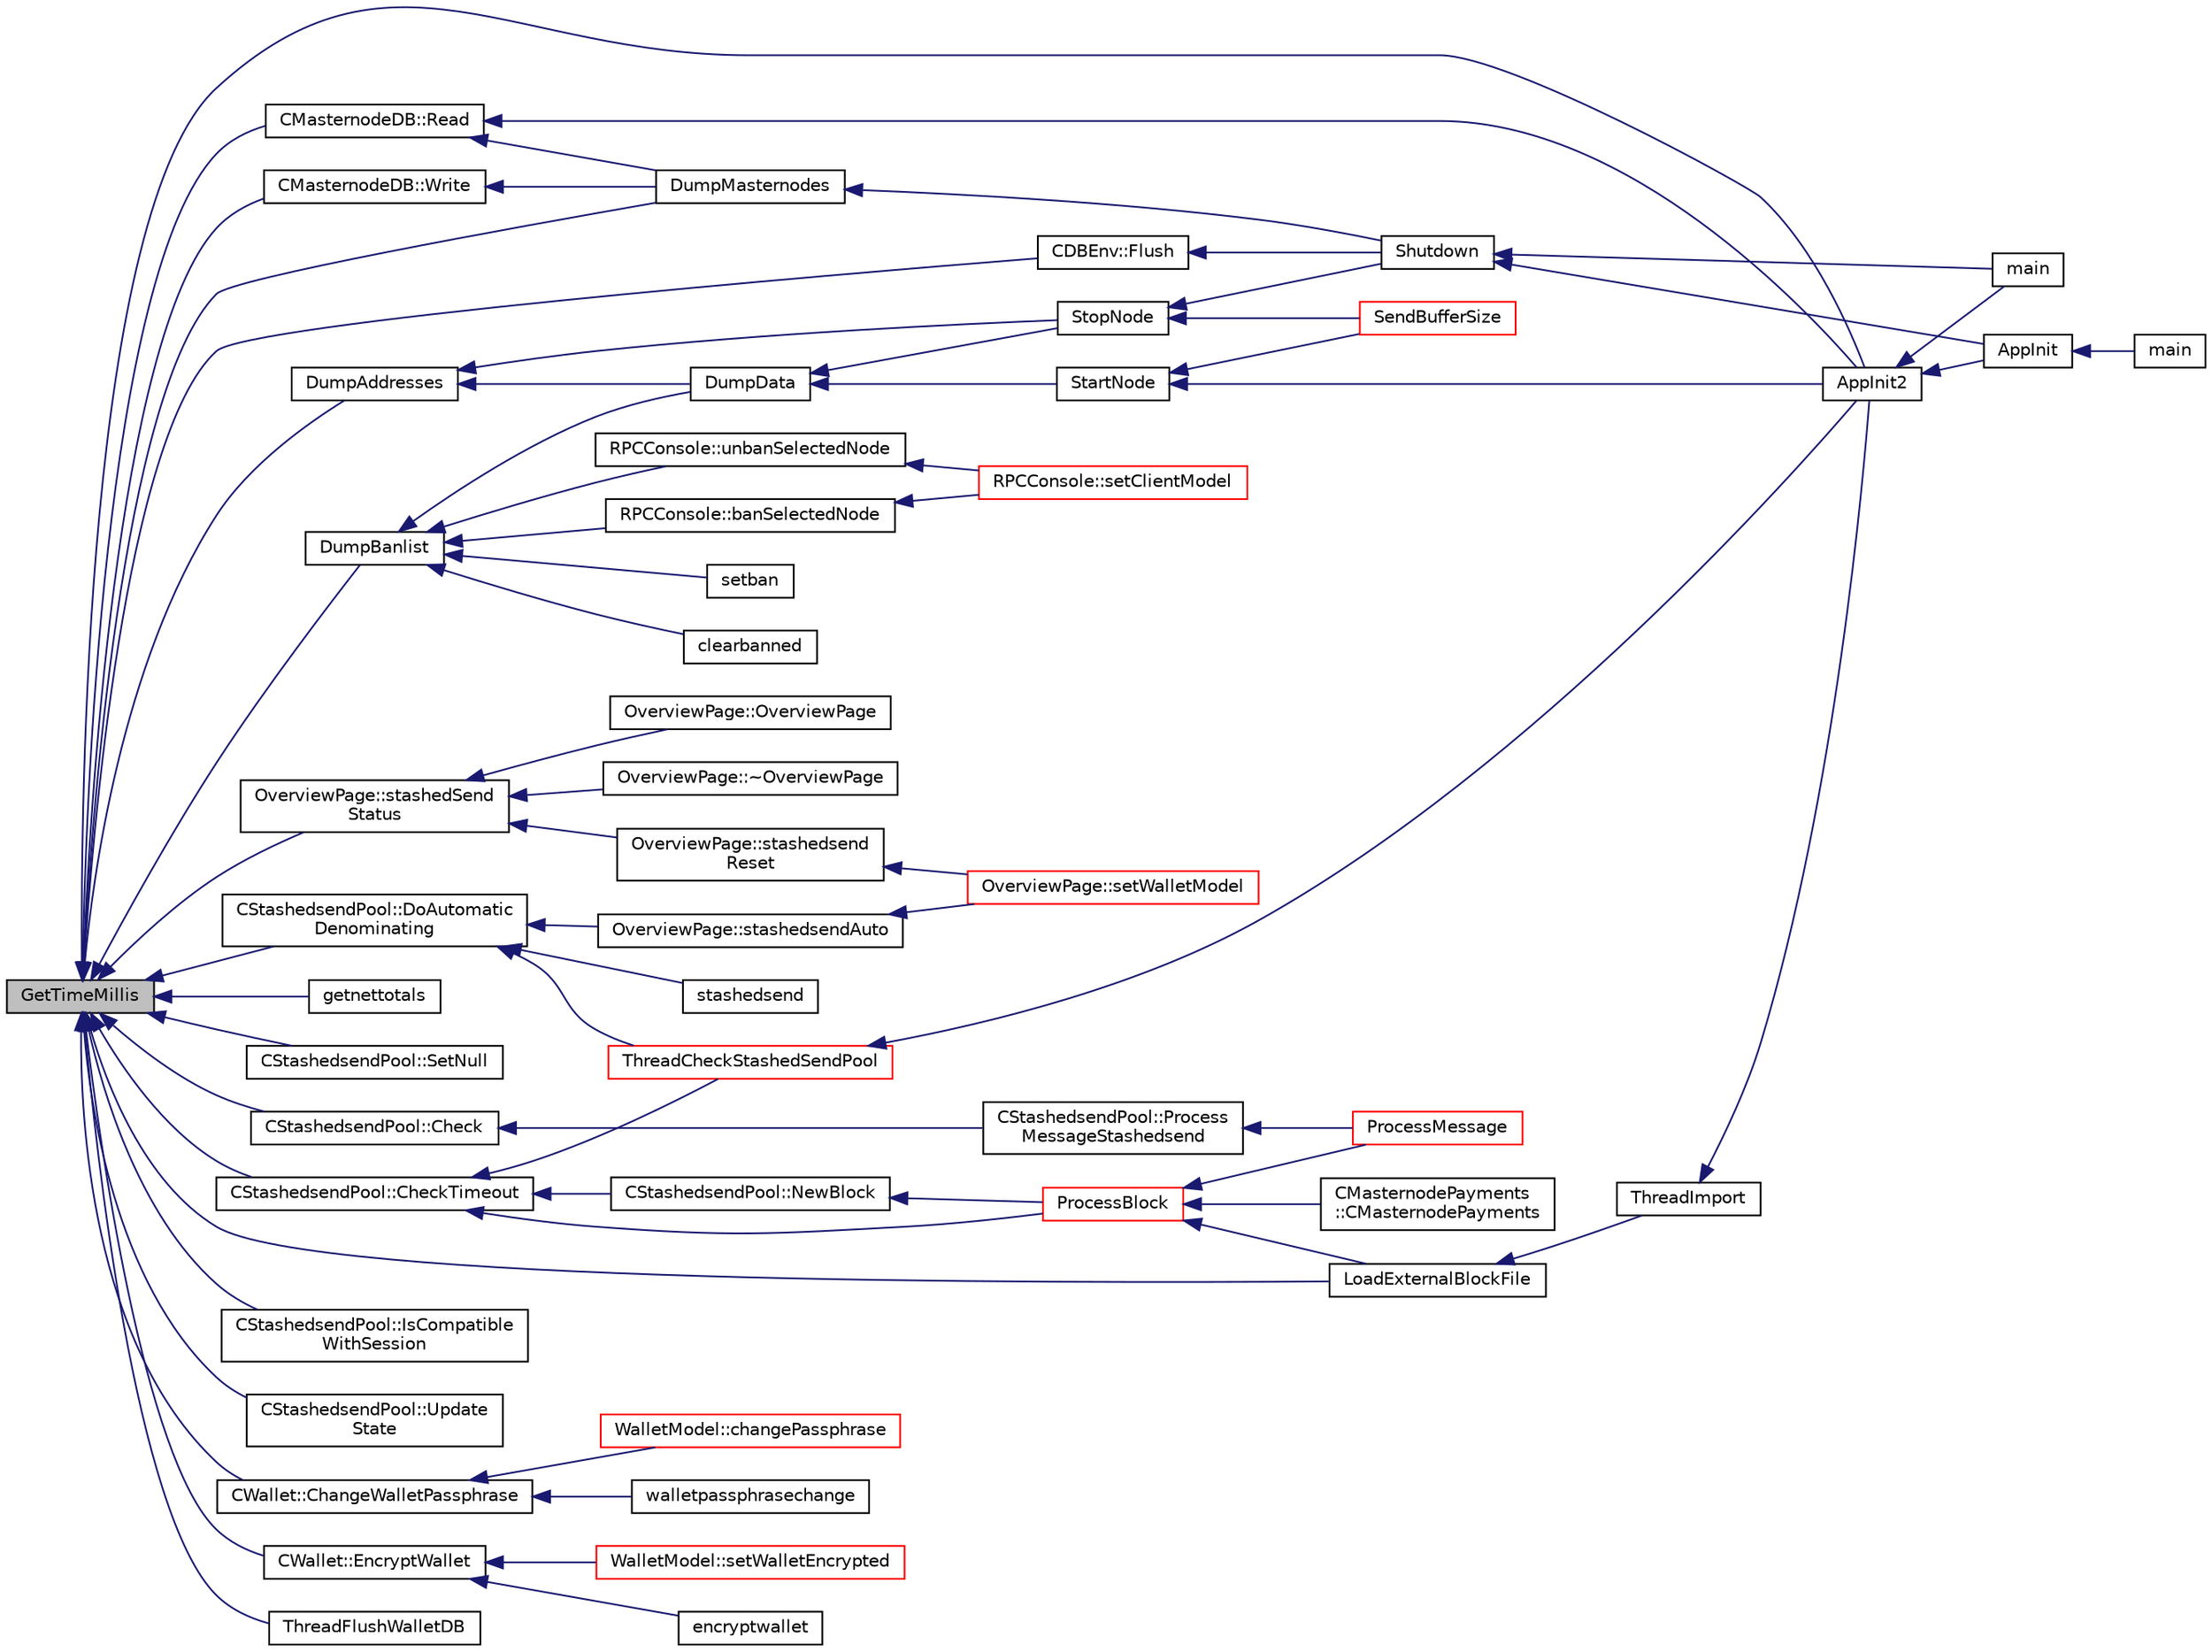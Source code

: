 digraph "GetTimeMillis"
{
  edge [fontname="Helvetica",fontsize="10",labelfontname="Helvetica",labelfontsize="10"];
  node [fontname="Helvetica",fontsize="10",shape=record];
  rankdir="LR";
  Node4211 [label="GetTimeMillis",height=0.2,width=0.4,color="black", fillcolor="grey75", style="filled", fontcolor="black"];
  Node4211 -> Node4212 [dir="back",color="midnightblue",fontsize="10",style="solid",fontname="Helvetica"];
  Node4212 [label="CDBEnv::Flush",height=0.2,width=0.4,color="black", fillcolor="white", style="filled",URL="$d5/dd2/class_c_d_b_env.html#a09c5850b88919553a8db416ce288ff1a"];
  Node4212 -> Node4213 [dir="back",color="midnightblue",fontsize="10",style="solid",fontname="Helvetica"];
  Node4213 [label="Shutdown",height=0.2,width=0.4,color="black", fillcolor="white", style="filled",URL="$d8/dc0/init_8h.html#ac5f038c2b480cf9ef5e19e3eba8dbaf9"];
  Node4213 -> Node4214 [dir="back",color="midnightblue",fontsize="10",style="solid",fontname="Helvetica"];
  Node4214 [label="AppInit",height=0.2,width=0.4,color="black", fillcolor="white", style="filled",URL="$d4/d35/iond_8cpp.html#ac59316b767e6984e1285f0531275286b"];
  Node4214 -> Node4215 [dir="back",color="midnightblue",fontsize="10",style="solid",fontname="Helvetica"];
  Node4215 [label="main",height=0.2,width=0.4,color="black", fillcolor="white", style="filled",URL="$d4/d35/iond_8cpp.html#a0ddf1224851353fc92bfbff6f499fa97"];
  Node4213 -> Node4216 [dir="back",color="midnightblue",fontsize="10",style="solid",fontname="Helvetica"];
  Node4216 [label="main",height=0.2,width=0.4,color="black", fillcolor="white", style="filled",URL="$d5/d2d/ion_8cpp.html#a0ddf1224851353fc92bfbff6f499fa97"];
  Node4211 -> Node4217 [dir="back",color="midnightblue",fontsize="10",style="solid",fontname="Helvetica"];
  Node4217 [label="AppInit2",height=0.2,width=0.4,color="black", fillcolor="white", style="filled",URL="$d8/dc0/init_8h.html#a1a4c1bfbf6ba1db77e988b89b9cadfd3",tooltip="Initialize ion. "];
  Node4217 -> Node4214 [dir="back",color="midnightblue",fontsize="10",style="solid",fontname="Helvetica"];
  Node4217 -> Node4216 [dir="back",color="midnightblue",fontsize="10",style="solid",fontname="Helvetica"];
  Node4211 -> Node4218 [dir="back",color="midnightblue",fontsize="10",style="solid",fontname="Helvetica"];
  Node4218 [label="LoadExternalBlockFile",height=0.2,width=0.4,color="black", fillcolor="white", style="filled",URL="$df/d0a/main_8cpp.html#afbdbbb5a1b376748e5460cbcf644a9af"];
  Node4218 -> Node4219 [dir="back",color="midnightblue",fontsize="10",style="solid",fontname="Helvetica"];
  Node4219 [label="ThreadImport",height=0.2,width=0.4,color="black", fillcolor="white", style="filled",URL="$d4/dbf/main_8h.html#a0189c34248cd89bbbe20d4d6045bd7c9"];
  Node4219 -> Node4217 [dir="back",color="midnightblue",fontsize="10",style="solid",fontname="Helvetica"];
  Node4211 -> Node4220 [dir="back",color="midnightblue",fontsize="10",style="solid",fontname="Helvetica"];
  Node4220 [label="CMasternodeDB::Write",height=0.2,width=0.4,color="black", fillcolor="white", style="filled",URL="$d2/d64/class_c_masternode_d_b.html#a6833edd9800df785eb6f9c3a1e7d63c4"];
  Node4220 -> Node4221 [dir="back",color="midnightblue",fontsize="10",style="solid",fontname="Helvetica"];
  Node4221 [label="DumpMasternodes",height=0.2,width=0.4,color="black", fillcolor="white", style="filled",URL="$db/d32/masternodeman_8h.html#af82c3cd6928301020e80458410608fa1"];
  Node4221 -> Node4213 [dir="back",color="midnightblue",fontsize="10",style="solid",fontname="Helvetica"];
  Node4211 -> Node4222 [dir="back",color="midnightblue",fontsize="10",style="solid",fontname="Helvetica"];
  Node4222 [label="CMasternodeDB::Read",height=0.2,width=0.4,color="black", fillcolor="white", style="filled",URL="$d2/d64/class_c_masternode_d_b.html#ad54bf2d5914fc53b10f1e5afbcea70f2"];
  Node4222 -> Node4217 [dir="back",color="midnightblue",fontsize="10",style="solid",fontname="Helvetica"];
  Node4222 -> Node4221 [dir="back",color="midnightblue",fontsize="10",style="solid",fontname="Helvetica"];
  Node4211 -> Node4221 [dir="back",color="midnightblue",fontsize="10",style="solid",fontname="Helvetica"];
  Node4211 -> Node4223 [dir="back",color="midnightblue",fontsize="10",style="solid",fontname="Helvetica"];
  Node4223 [label="DumpAddresses",height=0.2,width=0.4,color="black", fillcolor="white", style="filled",URL="$dd/d84/net_8cpp.html#ab8b5323f5ef61499582a5a6e53b49b6e"];
  Node4223 -> Node4224 [dir="back",color="midnightblue",fontsize="10",style="solid",fontname="Helvetica"];
  Node4224 [label="DumpData",height=0.2,width=0.4,color="black", fillcolor="white", style="filled",URL="$dd/d84/net_8cpp.html#a88d718bd281a8150c9bb2d8c1e8e0a09"];
  Node4224 -> Node4225 [dir="back",color="midnightblue",fontsize="10",style="solid",fontname="Helvetica"];
  Node4225 [label="StartNode",height=0.2,width=0.4,color="black", fillcolor="white", style="filled",URL="$d7/d97/net_8h.html#a9396d8054e8f74959e9391871aaddde0"];
  Node4225 -> Node4217 [dir="back",color="midnightblue",fontsize="10",style="solid",fontname="Helvetica"];
  Node4225 -> Node4226 [dir="back",color="midnightblue",fontsize="10",style="solid",fontname="Helvetica"];
  Node4226 [label="SendBufferSize",height=0.2,width=0.4,color="red", fillcolor="white", style="filled",URL="$d7/d97/net_8h.html#a13f289d6233bd32b78a38793f76bdccb"];
  Node4224 -> Node4240 [dir="back",color="midnightblue",fontsize="10",style="solid",fontname="Helvetica"];
  Node4240 [label="StopNode",height=0.2,width=0.4,color="black", fillcolor="white", style="filled",URL="$d7/d97/net_8h.html#ac9110488f45c160d58f3c7ab7197bcea"];
  Node4240 -> Node4213 [dir="back",color="midnightblue",fontsize="10",style="solid",fontname="Helvetica"];
  Node4240 -> Node4226 [dir="back",color="midnightblue",fontsize="10",style="solid",fontname="Helvetica"];
  Node4223 -> Node4240 [dir="back",color="midnightblue",fontsize="10",style="solid",fontname="Helvetica"];
  Node4211 -> Node4241 [dir="back",color="midnightblue",fontsize="10",style="solid",fontname="Helvetica"];
  Node4241 [label="DumpBanlist",height=0.2,width=0.4,color="black", fillcolor="white", style="filled",URL="$d7/d97/net_8h.html#af593c31ddb8a6d2f3c6faf63c28b5aa9"];
  Node4241 -> Node4224 [dir="back",color="midnightblue",fontsize="10",style="solid",fontname="Helvetica"];
  Node4241 -> Node4242 [dir="back",color="midnightblue",fontsize="10",style="solid",fontname="Helvetica"];
  Node4242 [label="RPCConsole::banSelectedNode",height=0.2,width=0.4,color="black", fillcolor="white", style="filled",URL="$d7/de8/class_r_p_c_console.html#aacaf485583b6342c5e1877e7582f95c5",tooltip="Ban a selected node on the Peers tab. "];
  Node4242 -> Node4243 [dir="back",color="midnightblue",fontsize="10",style="solid",fontname="Helvetica"];
  Node4243 [label="RPCConsole::setClientModel",height=0.2,width=0.4,color="red", fillcolor="white", style="filled",URL="$d7/de8/class_r_p_c_console.html#a355349a33664a07628e9ca22a60f5fa7"];
  Node4241 -> Node4245 [dir="back",color="midnightblue",fontsize="10",style="solid",fontname="Helvetica"];
  Node4245 [label="RPCConsole::unbanSelectedNode",height=0.2,width=0.4,color="black", fillcolor="white", style="filled",URL="$d7/de8/class_r_p_c_console.html#a9a974887c33bf1d4b25eb6aeea002941",tooltip="Unban a selected node on the Bans tab. "];
  Node4245 -> Node4243 [dir="back",color="midnightblue",fontsize="10",style="solid",fontname="Helvetica"];
  Node4241 -> Node4246 [dir="back",color="midnightblue",fontsize="10",style="solid",fontname="Helvetica"];
  Node4246 [label="setban",height=0.2,width=0.4,color="black", fillcolor="white", style="filled",URL="$df/dab/rpcnet_8cpp.html#a4691c5765507f04c86e42e8df1e5c047"];
  Node4241 -> Node4247 [dir="back",color="midnightblue",fontsize="10",style="solid",fontname="Helvetica"];
  Node4247 [label="clearbanned",height=0.2,width=0.4,color="black", fillcolor="white", style="filled",URL="$df/dab/rpcnet_8cpp.html#a6bc0a8efe17b841bb486d49037dda28c"];
  Node4211 -> Node4248 [dir="back",color="midnightblue",fontsize="10",style="solid",fontname="Helvetica"];
  Node4248 [label="OverviewPage::stashedSend\lStatus",height=0.2,width=0.4,color="black", fillcolor="white", style="filled",URL="$d1/d91/class_overview_page.html#ac6d1b3475132a87b31c1510014e4d0e7"];
  Node4248 -> Node4249 [dir="back",color="midnightblue",fontsize="10",style="solid",fontname="Helvetica"];
  Node4249 [label="OverviewPage::OverviewPage",height=0.2,width=0.4,color="black", fillcolor="white", style="filled",URL="$d1/d91/class_overview_page.html#a18c1a29cab6b745b25e701b20f234932"];
  Node4248 -> Node4250 [dir="back",color="midnightblue",fontsize="10",style="solid",fontname="Helvetica"];
  Node4250 [label="OverviewPage::~OverviewPage",height=0.2,width=0.4,color="black", fillcolor="white", style="filled",URL="$d1/d91/class_overview_page.html#a7fd68a7bebc327e3bbef2226b41298aa"];
  Node4248 -> Node4251 [dir="back",color="midnightblue",fontsize="10",style="solid",fontname="Helvetica"];
  Node4251 [label="OverviewPage::stashedsend\lReset",height=0.2,width=0.4,color="black", fillcolor="white", style="filled",URL="$d1/d91/class_overview_page.html#a6b87c065c31ccd136f541edd3bb73134"];
  Node4251 -> Node4252 [dir="back",color="midnightblue",fontsize="10",style="solid",fontname="Helvetica"];
  Node4252 [label="OverviewPage::setWalletModel",height=0.2,width=0.4,color="red", fillcolor="white", style="filled",URL="$d1/d91/class_overview_page.html#a2ed52a3a87e9c74fee38fa873c9bc71f"];
  Node4211 -> Node4254 [dir="back",color="midnightblue",fontsize="10",style="solid",fontname="Helvetica"];
  Node4254 [label="getnettotals",height=0.2,width=0.4,color="black", fillcolor="white", style="filled",URL="$df/dab/rpcnet_8cpp.html#a77252ab3b44e1f219613da333c79f55f"];
  Node4211 -> Node4255 [dir="back",color="midnightblue",fontsize="10",style="solid",fontname="Helvetica"];
  Node4255 [label="CStashedsendPool::SetNull",height=0.2,width=0.4,color="black", fillcolor="white", style="filled",URL="$dd/d8a/class_c_stashedsend_pool.html#ae2add8adb8497f00bb4c29be8a3b77b9"];
  Node4211 -> Node4256 [dir="back",color="midnightblue",fontsize="10",style="solid",fontname="Helvetica"];
  Node4256 [label="CStashedsendPool::Check",height=0.2,width=0.4,color="black", fillcolor="white", style="filled",URL="$dd/d8a/class_c_stashedsend_pool.html#ac6a378dea440454d792bbb2f998e935e",tooltip="Check for process in Stashedsend. "];
  Node4256 -> Node4257 [dir="back",color="midnightblue",fontsize="10",style="solid",fontname="Helvetica"];
  Node4257 [label="CStashedsendPool::Process\lMessageStashedsend",height=0.2,width=0.4,color="black", fillcolor="white", style="filled",URL="$dd/d8a/class_c_stashedsend_pool.html#a62b472a4e4b1e634bc2e8621be17888e",tooltip="Process a Stashedsend message using the Stashedsend protocol. "];
  Node4257 -> Node4228 [dir="back",color="midnightblue",fontsize="10",style="solid",fontname="Helvetica"];
  Node4228 [label="ProcessMessage",height=0.2,width=0.4,color="red", fillcolor="white", style="filled",URL="$df/d0a/main_8cpp.html#a8ba92b1a4bce3c835e887a9073d17d8e"];
  Node4211 -> Node4258 [dir="back",color="midnightblue",fontsize="10",style="solid",fontname="Helvetica"];
  Node4258 [label="CStashedsendPool::CheckTimeout",height=0.2,width=0.4,color="black", fillcolor="white", style="filled",URL="$dd/d8a/class_c_stashedsend_pool.html#a7dce210797c3c963dc7223b360818b64"];
  Node4258 -> Node4259 [dir="back",color="midnightblue",fontsize="10",style="solid",fontname="Helvetica"];
  Node4259 [label="ProcessBlock",height=0.2,width=0.4,color="red", fillcolor="white", style="filled",URL="$d4/dbf/main_8h.html#a7c8a7be3439bb5e1e40548a332a3cf29"];
  Node4259 -> Node4218 [dir="back",color="midnightblue",fontsize="10",style="solid",fontname="Helvetica"];
  Node4259 -> Node4228 [dir="back",color="midnightblue",fontsize="10",style="solid",fontname="Helvetica"];
  Node4259 -> Node4260 [dir="back",color="midnightblue",fontsize="10",style="solid",fontname="Helvetica"];
  Node4260 [label="CMasternodePayments\l::CMasternodePayments",height=0.2,width=0.4,color="black", fillcolor="white", style="filled",URL="$dc/d9a/class_c_masternode_payments.html#a4b9454f265a927528c881716e7649973"];
  Node4258 -> Node4267 [dir="back",color="midnightblue",fontsize="10",style="solid",fontname="Helvetica"];
  Node4267 [label="CStashedsendPool::NewBlock",height=0.2,width=0.4,color="black", fillcolor="white", style="filled",URL="$dd/d8a/class_c_stashedsend_pool.html#a622242d20da9ef7c6637af06d3c492b7",tooltip="Process a new block. "];
  Node4267 -> Node4259 [dir="back",color="midnightblue",fontsize="10",style="solid",fontname="Helvetica"];
  Node4258 -> Node4268 [dir="back",color="midnightblue",fontsize="10",style="solid",fontname="Helvetica"];
  Node4268 [label="ThreadCheckStashedSendPool",height=0.2,width=0.4,color="red", fillcolor="white", style="filled",URL="$d9/dbc/stashedsend_8h.html#ab583ddc86effded8432ea5387f77d883"];
  Node4268 -> Node4217 [dir="back",color="midnightblue",fontsize="10",style="solid",fontname="Helvetica"];
  Node4211 -> Node4270 [dir="back",color="midnightblue",fontsize="10",style="solid",fontname="Helvetica"];
  Node4270 [label="CStashedsendPool::DoAutomatic\lDenominating",height=0.2,width=0.4,color="black", fillcolor="white", style="filled",URL="$dd/d8a/class_c_stashedsend_pool.html#a21f19df4854af34c8f89187c768a524f",tooltip="Passively run Stashedsend in the background according to the configuration in settings (only for QT) ..."];
  Node4270 -> Node4271 [dir="back",color="midnightblue",fontsize="10",style="solid",fontname="Helvetica"];
  Node4271 [label="OverviewPage::stashedsendAuto",height=0.2,width=0.4,color="black", fillcolor="white", style="filled",URL="$d1/d91/class_overview_page.html#abf60d7de5f283687a914b487dc44ca76"];
  Node4271 -> Node4252 [dir="back",color="midnightblue",fontsize="10",style="solid",fontname="Helvetica"];
  Node4270 -> Node4272 [dir="back",color="midnightblue",fontsize="10",style="solid",fontname="Helvetica"];
  Node4272 [label="stashedsend",height=0.2,width=0.4,color="black", fillcolor="white", style="filled",URL="$d5/d6b/rpcstashedsend_8cpp.html#a5a7cb1ad55aeaa8bcbb5172e9153a75a"];
  Node4270 -> Node4268 [dir="back",color="midnightblue",fontsize="10",style="solid",fontname="Helvetica"];
  Node4211 -> Node4273 [dir="back",color="midnightblue",fontsize="10",style="solid",fontname="Helvetica"];
  Node4273 [label="CStashedsendPool::IsCompatible\lWithSession",height=0.2,width=0.4,color="black", fillcolor="white", style="filled",URL="$dd/d8a/class_c_stashedsend_pool.html#a098ecab3e21cf5a67128c0079a44d039",tooltip="Is this amount compatible with other client in the pool? "];
  Node4211 -> Node4274 [dir="back",color="midnightblue",fontsize="10",style="solid",fontname="Helvetica"];
  Node4274 [label="CStashedsendPool::Update\lState",height=0.2,width=0.4,color="black", fillcolor="white", style="filled",URL="$dd/d8a/class_c_stashedsend_pool.html#a1411ddaf5f388c88a7809d437a4e09e6"];
  Node4211 -> Node4275 [dir="back",color="midnightblue",fontsize="10",style="solid",fontname="Helvetica"];
  Node4275 [label="CWallet::ChangeWalletPassphrase",height=0.2,width=0.4,color="black", fillcolor="white", style="filled",URL="$d2/de5/class_c_wallet.html#a4abcec3066e7c462f4564c159fc15031"];
  Node4275 -> Node4276 [dir="back",color="midnightblue",fontsize="10",style="solid",fontname="Helvetica"];
  Node4276 [label="WalletModel::changePassphrase",height=0.2,width=0.4,color="red", fillcolor="white", style="filled",URL="$d4/d27/class_wallet_model.html#a67ebff3f267b5c9973c0465184c085a4"];
  Node4275 -> Node4278 [dir="back",color="midnightblue",fontsize="10",style="solid",fontname="Helvetica"];
  Node4278 [label="walletpassphrasechange",height=0.2,width=0.4,color="black", fillcolor="white", style="filled",URL="$df/d1d/rpcwallet_8cpp.html#a84ad884957e24688433be32a9ca70933"];
  Node4211 -> Node4279 [dir="back",color="midnightblue",fontsize="10",style="solid",fontname="Helvetica"];
  Node4279 [label="CWallet::EncryptWallet",height=0.2,width=0.4,color="black", fillcolor="white", style="filled",URL="$d2/de5/class_c_wallet.html#ab34fe5bf771619dcbe22a65f013e5469"];
  Node4279 -> Node4280 [dir="back",color="midnightblue",fontsize="10",style="solid",fontname="Helvetica"];
  Node4280 [label="WalletModel::setWalletEncrypted",height=0.2,width=0.4,color="red", fillcolor="white", style="filled",URL="$d4/d27/class_wallet_model.html#a444340830badcd48e3a4dd6b03d9c4d7"];
  Node4279 -> Node4281 [dir="back",color="midnightblue",fontsize="10",style="solid",fontname="Helvetica"];
  Node4281 [label="encryptwallet",height=0.2,width=0.4,color="black", fillcolor="white", style="filled",URL="$df/d1d/rpcwallet_8cpp.html#a5fb49bac2748015a256c63e9f8ccc539"];
  Node4211 -> Node4282 [dir="back",color="midnightblue",fontsize="10",style="solid",fontname="Helvetica"];
  Node4282 [label="ThreadFlushWalletDB",height=0.2,width=0.4,color="black", fillcolor="white", style="filled",URL="$dc/d75/walletdb_8cpp.html#a571e13707ba159c7c047875764ae5e2b"];
}
